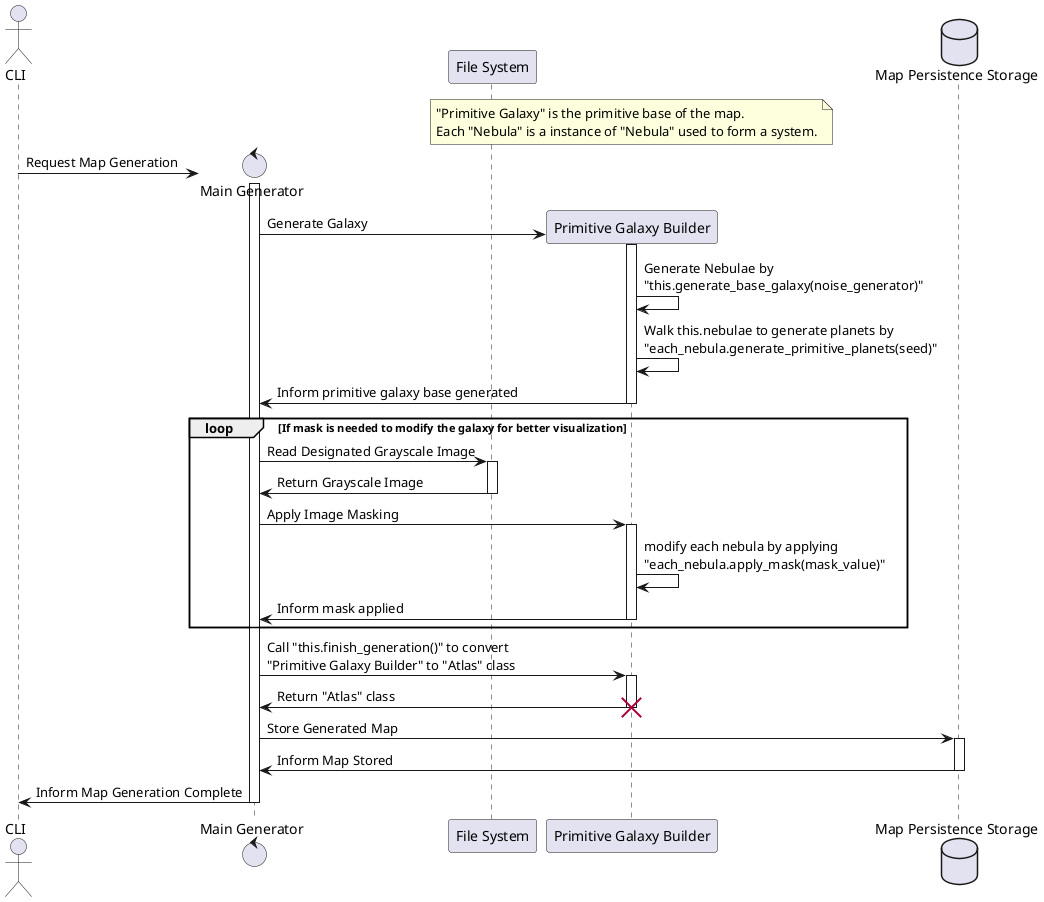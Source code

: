 @startuml Map Generation

actor "CLI" as cli
control "Main Generator" as main
participant "File System" as fs
participant "Primitive Galaxy Builder" as nb
database "Map Persistence Storage" as db

note over nb
    "Primitive Galaxy" is the primitive base of the map.
    Each "Nebula" is a instance of "Nebula" used to form a system.
end note

create main
cli -> main : Request Map Generation
activate main

create nb
main ->nb: Generate Galaxy
activate nb
nb -> nb: Generate Nebulae by\n"this.generate_base_galaxy(noise_generator)"
nb -> nb: Walk this.nebulae to generate planets by\n"each_nebula.generate_primitive_planets(seed)"
nb -> main: Inform primitive galaxy base generated
deactivate nb

loop If mask is needed to modify the galaxy for better visualization
    main -> fs : Read Designated Grayscale Image
    deactivate nb
    activate fs
    fs -> main : Return Grayscale Image
    deactivate fs
    main -> nb : Apply Image Masking
    activate nb

    nb -> nb: modify each nebula by applying\n"each_nebula.apply_mask(mask_value)"
    nb -> main: Inform mask applied
    deactivate nb
end loop

main -> nb : Call "this.finish_generation()" to convert\n"Primitive Galaxy Builder" to "Atlas" class
activate nb
nb -> main : Return "Atlas" class
deactivate nb
destroy nb

main -> db : Store Generated Map
activate db
db -> main : Inform Map Stored
deactivate db
main -> cli : Inform Map Generation Complete
deactivate main

@enduml
@startuml 地图生成流程图

' Chinese version of the diagram above
' 中文版流程图
actor "CLI" as cli
control "主生成器" as main
participant "文件系统" as fs
participant "原始银河生成器" as nb
database "地图持久化存储" as db

note over nb
"原始银河" 是地图的基础。
每个 "星云" 都是 "Nebula" 的实例，用于形成星系。
end note

create main
cli -> main : 请求生成地图
activate main

create nb
main ->nb: 生成银河
activate nb
nb -> nb: 通过 "this.generate_base_galaxy(noise_generator)" 生成星云
nb -> nb: 遍历 this.nebulae 生成星球，通过 "each_nebula.generate_primitive_planets(seed)"
nb -> main: 通知原始银河生成完成
deactivate nb

loop 按需对地图基底应用遮罩，以改善视觉效果
    main -> fs : 读取指定灰度图像
    deactivate nb
    activate fs
    fs -> main : 返回灰度图像
    deactivate fs
    main -> nb : 应用图像遮罩
    activate nb

    nb -> nb: 对每个星云进行修改，通过 "each_nebula.apply_mask(mask_value)"
    nb -> main: 通知遮罩应用完成
    deactivate nb
end loop

main -> nb : 调用 "this.finish_generation()" 将原始地图生成器转化为Atlas类
activate nb
nb -> main : 返回 "Atlas" 类
deactivate nb
destroy nb

main -> db : 存储生成的地图
activate db
db -> main : 通知地图存储完成
deactivate db
main -> cli : 通知地图生成完成
deactivate main

@enduml